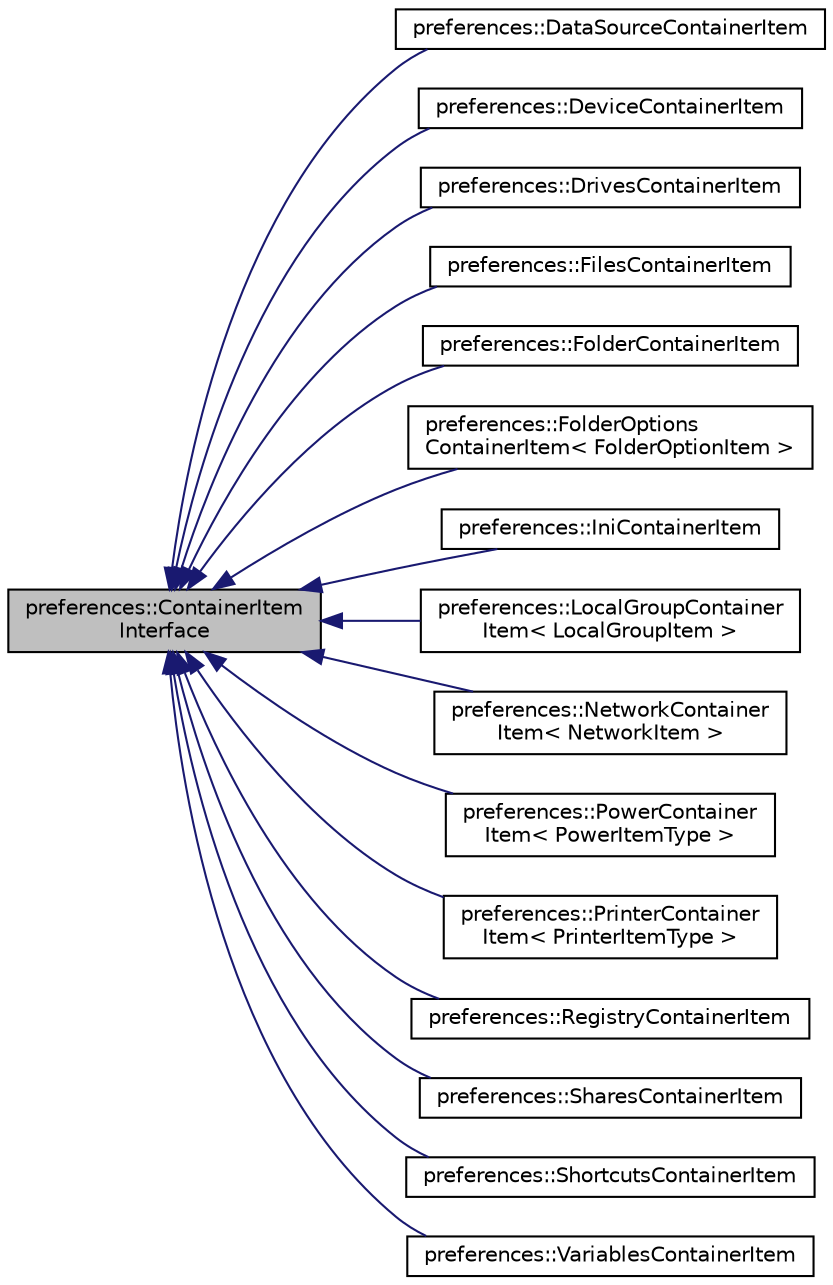 digraph "preferences::ContainerItemInterface"
{
 // LATEX_PDF_SIZE
  edge [fontname="Helvetica",fontsize="10",labelfontname="Helvetica",labelfontsize="10"];
  node [fontname="Helvetica",fontsize="10",shape=record];
  rankdir="LR";
  Node1 [label="preferences::ContainerItem\lInterface",height=0.2,width=0.4,color="black", fillcolor="grey75", style="filled", fontcolor="black",tooltip=" "];
  Node1 -> Node2 [dir="back",color="midnightblue",fontsize="10",style="solid",fontname="Helvetica"];
  Node2 [label="preferences::DataSourceContainerItem",height=0.2,width=0.4,color="black", fillcolor="white", style="filled",URL="$classpreferences_1_1_data_source_container_item.html",tooltip=" "];
  Node1 -> Node3 [dir="back",color="midnightblue",fontsize="10",style="solid",fontname="Helvetica"];
  Node3 [label="preferences::DeviceContainerItem",height=0.2,width=0.4,color="black", fillcolor="white", style="filled",URL="$classpreferences_1_1_device_container_item.html",tooltip=" "];
  Node1 -> Node4 [dir="back",color="midnightblue",fontsize="10",style="solid",fontname="Helvetica"];
  Node4 [label="preferences::DrivesContainerItem",height=0.2,width=0.4,color="black", fillcolor="white", style="filled",URL="$classpreferences_1_1_drives_container_item.html",tooltip=" "];
  Node1 -> Node5 [dir="back",color="midnightblue",fontsize="10",style="solid",fontname="Helvetica"];
  Node5 [label="preferences::FilesContainerItem",height=0.2,width=0.4,color="black", fillcolor="white", style="filled",URL="$classpreferences_1_1_files_container_item.html",tooltip=" "];
  Node1 -> Node6 [dir="back",color="midnightblue",fontsize="10",style="solid",fontname="Helvetica"];
  Node6 [label="preferences::FolderContainerItem",height=0.2,width=0.4,color="black", fillcolor="white", style="filled",URL="$classpreferences_1_1_folder_container_item.html",tooltip=" "];
  Node1 -> Node7 [dir="back",color="midnightblue",fontsize="10",style="solid",fontname="Helvetica"];
  Node7 [label="preferences::FolderOptions\lContainerItem\< FolderOptionItem \>",height=0.2,width=0.4,color="black", fillcolor="white", style="filled",URL="$classpreferences_1_1_folder_options_container_item.html",tooltip=" "];
  Node1 -> Node8 [dir="back",color="midnightblue",fontsize="10",style="solid",fontname="Helvetica"];
  Node8 [label="preferences::IniContainerItem",height=0.2,width=0.4,color="black", fillcolor="white", style="filled",URL="$classpreferences_1_1_ini_container_item.html",tooltip=" "];
  Node1 -> Node9 [dir="back",color="midnightblue",fontsize="10",style="solid",fontname="Helvetica"];
  Node9 [label="preferences::LocalGroupContainer\lItem\< LocalGroupItem \>",height=0.2,width=0.4,color="black", fillcolor="white", style="filled",URL="$classpreferences_1_1_local_group_container_item.html",tooltip=" "];
  Node1 -> Node10 [dir="back",color="midnightblue",fontsize="10",style="solid",fontname="Helvetica"];
  Node10 [label="preferences::NetworkContainer\lItem\< NetworkItem \>",height=0.2,width=0.4,color="black", fillcolor="white", style="filled",URL="$classpreferences_1_1_network_container_item.html",tooltip=" "];
  Node1 -> Node11 [dir="back",color="midnightblue",fontsize="10",style="solid",fontname="Helvetica"];
  Node11 [label="preferences::PowerContainer\lItem\< PowerItemType \>",height=0.2,width=0.4,color="black", fillcolor="white", style="filled",URL="$classpreferences_1_1_power_container_item.html",tooltip=" "];
  Node1 -> Node12 [dir="back",color="midnightblue",fontsize="10",style="solid",fontname="Helvetica"];
  Node12 [label="preferences::PrinterContainer\lItem\< PrinterItemType \>",height=0.2,width=0.4,color="black", fillcolor="white", style="filled",URL="$classpreferences_1_1_printer_container_item.html",tooltip=" "];
  Node1 -> Node13 [dir="back",color="midnightblue",fontsize="10",style="solid",fontname="Helvetica"];
  Node13 [label="preferences::RegistryContainerItem",height=0.2,width=0.4,color="black", fillcolor="white", style="filled",URL="$classpreferences_1_1_registry_container_item.html",tooltip=" "];
  Node1 -> Node14 [dir="back",color="midnightblue",fontsize="10",style="solid",fontname="Helvetica"];
  Node14 [label="preferences::SharesContainerItem",height=0.2,width=0.4,color="black", fillcolor="white", style="filled",URL="$classpreferences_1_1_shares_container_item.html",tooltip=" "];
  Node1 -> Node15 [dir="back",color="midnightblue",fontsize="10",style="solid",fontname="Helvetica"];
  Node15 [label="preferences::ShortcutsContainerItem",height=0.2,width=0.4,color="black", fillcolor="white", style="filled",URL="$classpreferences_1_1_shortcuts_container_item.html",tooltip=" "];
  Node1 -> Node16 [dir="back",color="midnightblue",fontsize="10",style="solid",fontname="Helvetica"];
  Node16 [label="preferences::VariablesContainerItem",height=0.2,width=0.4,color="black", fillcolor="white", style="filled",URL="$classpreferences_1_1_variables_container_item.html",tooltip=" "];
}

